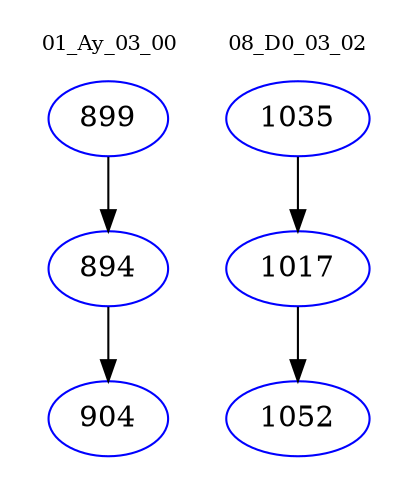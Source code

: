 digraph{
subgraph cluster_0 {
color = white
label = "01_Ay_03_00";
fontsize=10;
T0_899 [label="899", color="blue"]
T0_899 -> T0_894 [color="black"]
T0_894 [label="894", color="blue"]
T0_894 -> T0_904 [color="black"]
T0_904 [label="904", color="blue"]
}
subgraph cluster_1 {
color = white
label = "08_D0_03_02";
fontsize=10;
T1_1035 [label="1035", color="blue"]
T1_1035 -> T1_1017 [color="black"]
T1_1017 [label="1017", color="blue"]
T1_1017 -> T1_1052 [color="black"]
T1_1052 [label="1052", color="blue"]
}
}
